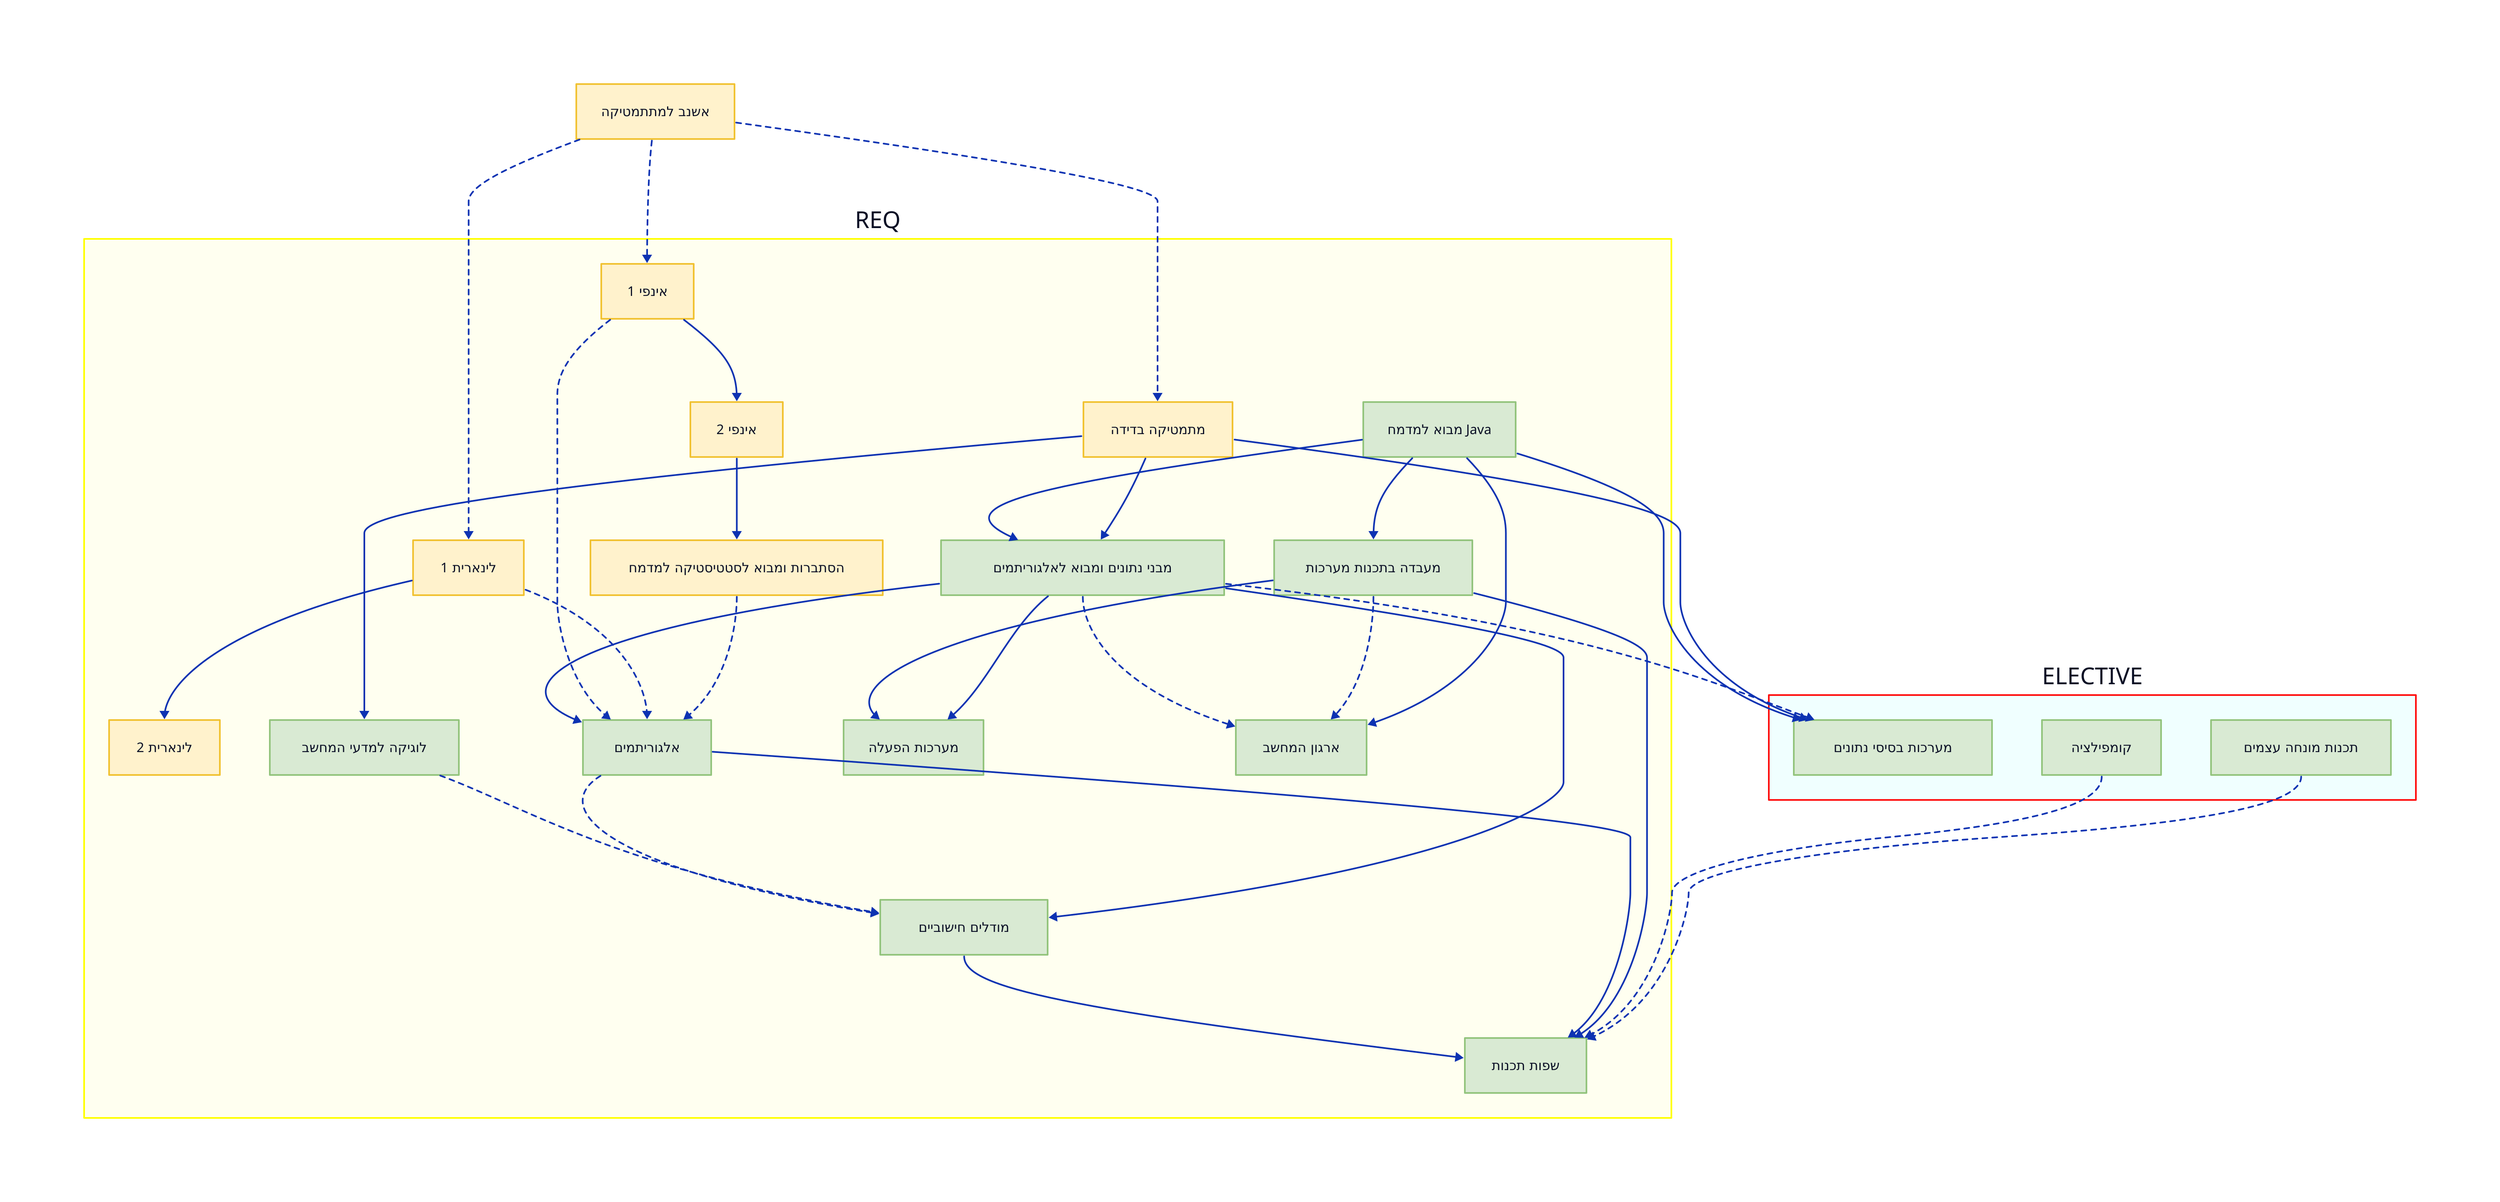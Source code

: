 # math: fill: #FFF2CC, stroke: #F1C232
# cs: fill: #D9EAD3, stroke: #93C47D
# electives: stroke-dash: 3

# Math courses

04101: {
  label: "אשנב למתתמטיקה"
  style: {
    fill: "#FFF2CC"
    stroke: "#F1C232"
  }
}

REQ: {
  style: {
    fill: "#fffff0"
    stroke: "#ffff00"
  }

  20474: {
    label: "אינפי 1"
    style: {
      fill: "#FFF2CC"
      stroke: "#F1C232"
    }
  }

  20475: {
    label: "אינפי 2"
    style: {
      fill: "#FFF2CC"
      stroke: "#F1C232"
    }
  }

  20476: {
    label: "מתמטיקה בדידה"
    style: {
      fill: "#FFF2CC"
      stroke: "#F1C232"
    }
  }

  20109: {
    label: "לינארית 1"
    style: {
      fill: "#FFF2CC"
      stroke: "#F1C232"
    }
  }

  20229: {
    label: "לינארית 2"
    style: {
      fill: "#FFF2CC"
      stroke: "#F1C232"
    }
  }

  20425: {
    label: "הסתברות ומבוא לסטטיסטיקה למדמח"
    style: {
      fill: "#FFF2CC"
      stroke: "#F1C232"
    }
  }

  # CS courses

  20441: {
    label: "מבוא למדמח Java"
    style: {
      fill: "#D9EAD3"
      stroke: "#93C47D"
    }
  }

  20407: {
    label: "מבני נתונים ומבוא לאלגוריתמים"
    style: {
      fill: "#D9EAD3"
      stroke: "#93C47D"
    }
  }

  20465: {
    label: "מעבדה בתכנות מערכות"
    style: {
      fill: "#D9EAD3"
      stroke: "#93C47D"
    }
  }

  20417: {
    label: "אלגוריתמים"
    style: {
      fill: "#D9EAD3"
      stroke: "#93C47D"
    }
  }

  20604: {
    label: "מודלים חישוביים"
    style: {
      fill: "#D9EAD3"
      stroke: "#93C47D"
    }
  }

  20466: {
    label: "לוגיקה למדעי המחשב"
    style: {
      fill: "#D9EAD3"
      stroke: "#93C47D"
    }
  }

  20594: {
    label: "מערכות הפעלה"
    style: {
      fill: "#D9EAD3"
      stroke: "#93C47D"
    }
  }

  20905: {
    label: "שפות תכנות"
    style: {
      fill: "#D9EAD3"
      stroke: "#93C47D"
    }
  }

  20471: {
    label: "ארגון המחשב"
    style: {
      fill: "#D9EAD3"
      stroke: "#93C47D"
    }
  }

  # prerequisites (regular), recommended (dash) 

  20407 -> 20471: {
    style.stroke-dash: 3
  }
  20465 -> 20471: {
    style.stroke-dash: 3
  }

  20417 -> 20604: {
    style.stroke-dash: 3
  }

  20466 -> 20604: {
    style.stroke-dash: 3
  }

  20441 -> 20465
  20441 -> 20407
  20476 -> 20407
  20407 -> 20604

  20465 -> 20594

  # 20905 שפות תכנות
  20604 -> 20905
  20417 -> 20905
  20465 -> 20905

  20476 -> 20466
  20441 -> 20471
  20474 -> 20475 -> 20425
  20109 -> 20229
  20407 -> 20594

  # requirements of 20417
  20407 -> 20417
  # rec of 20417
  20474 -> 20417: {
    style.stroke-dash: 3
  }
  20109 -> 20417: {
    style.stroke-dash: 3
  }
  20425 -> 20417: {
    style.stroke-dash: 3
  }
}
04101 -> REQ.20474: {
  style.stroke-dash: 3
}
04101 -> REQ.20476: {
  style.stroke-dash: 3
}
04101 -> REQ.20109: {
  style.stroke-dash: 3
}

ELECTIVE: {
  style: {
    fill: "#f0ffff"
    stroke: "#ff0f0f"
  }

  20277: {
    label: "מערכות בסיסי נתונים"
    style: {
      fill: "#D9EAD3"
      stroke: "#93C47D"
    }
  }

  20364: {
    label: "קומפילציה"
    style: {
      fill: "#D9EAD3"
      stroke: "#93C47D"
    }
  }

  20906: {
    label: "תכנות מונחה עצמים"
    style: {
      fill: "#D9EAD3"
      stroke: "#93C47D"
    }
  }
}

ELECTIVE.20364 -> REQ.20905: {
  style.stroke-dash: 3
}

ELECTIVE.20906 -> REQ.20905: {
  style.stroke-dash: 3
}

REQ.20441 -> ELECTIVE.20277
REQ.20476 -> ELECTIVE.20277
REQ.20407 -> ELECTIVE.20277: {
  style.stroke-dash: 3
}
